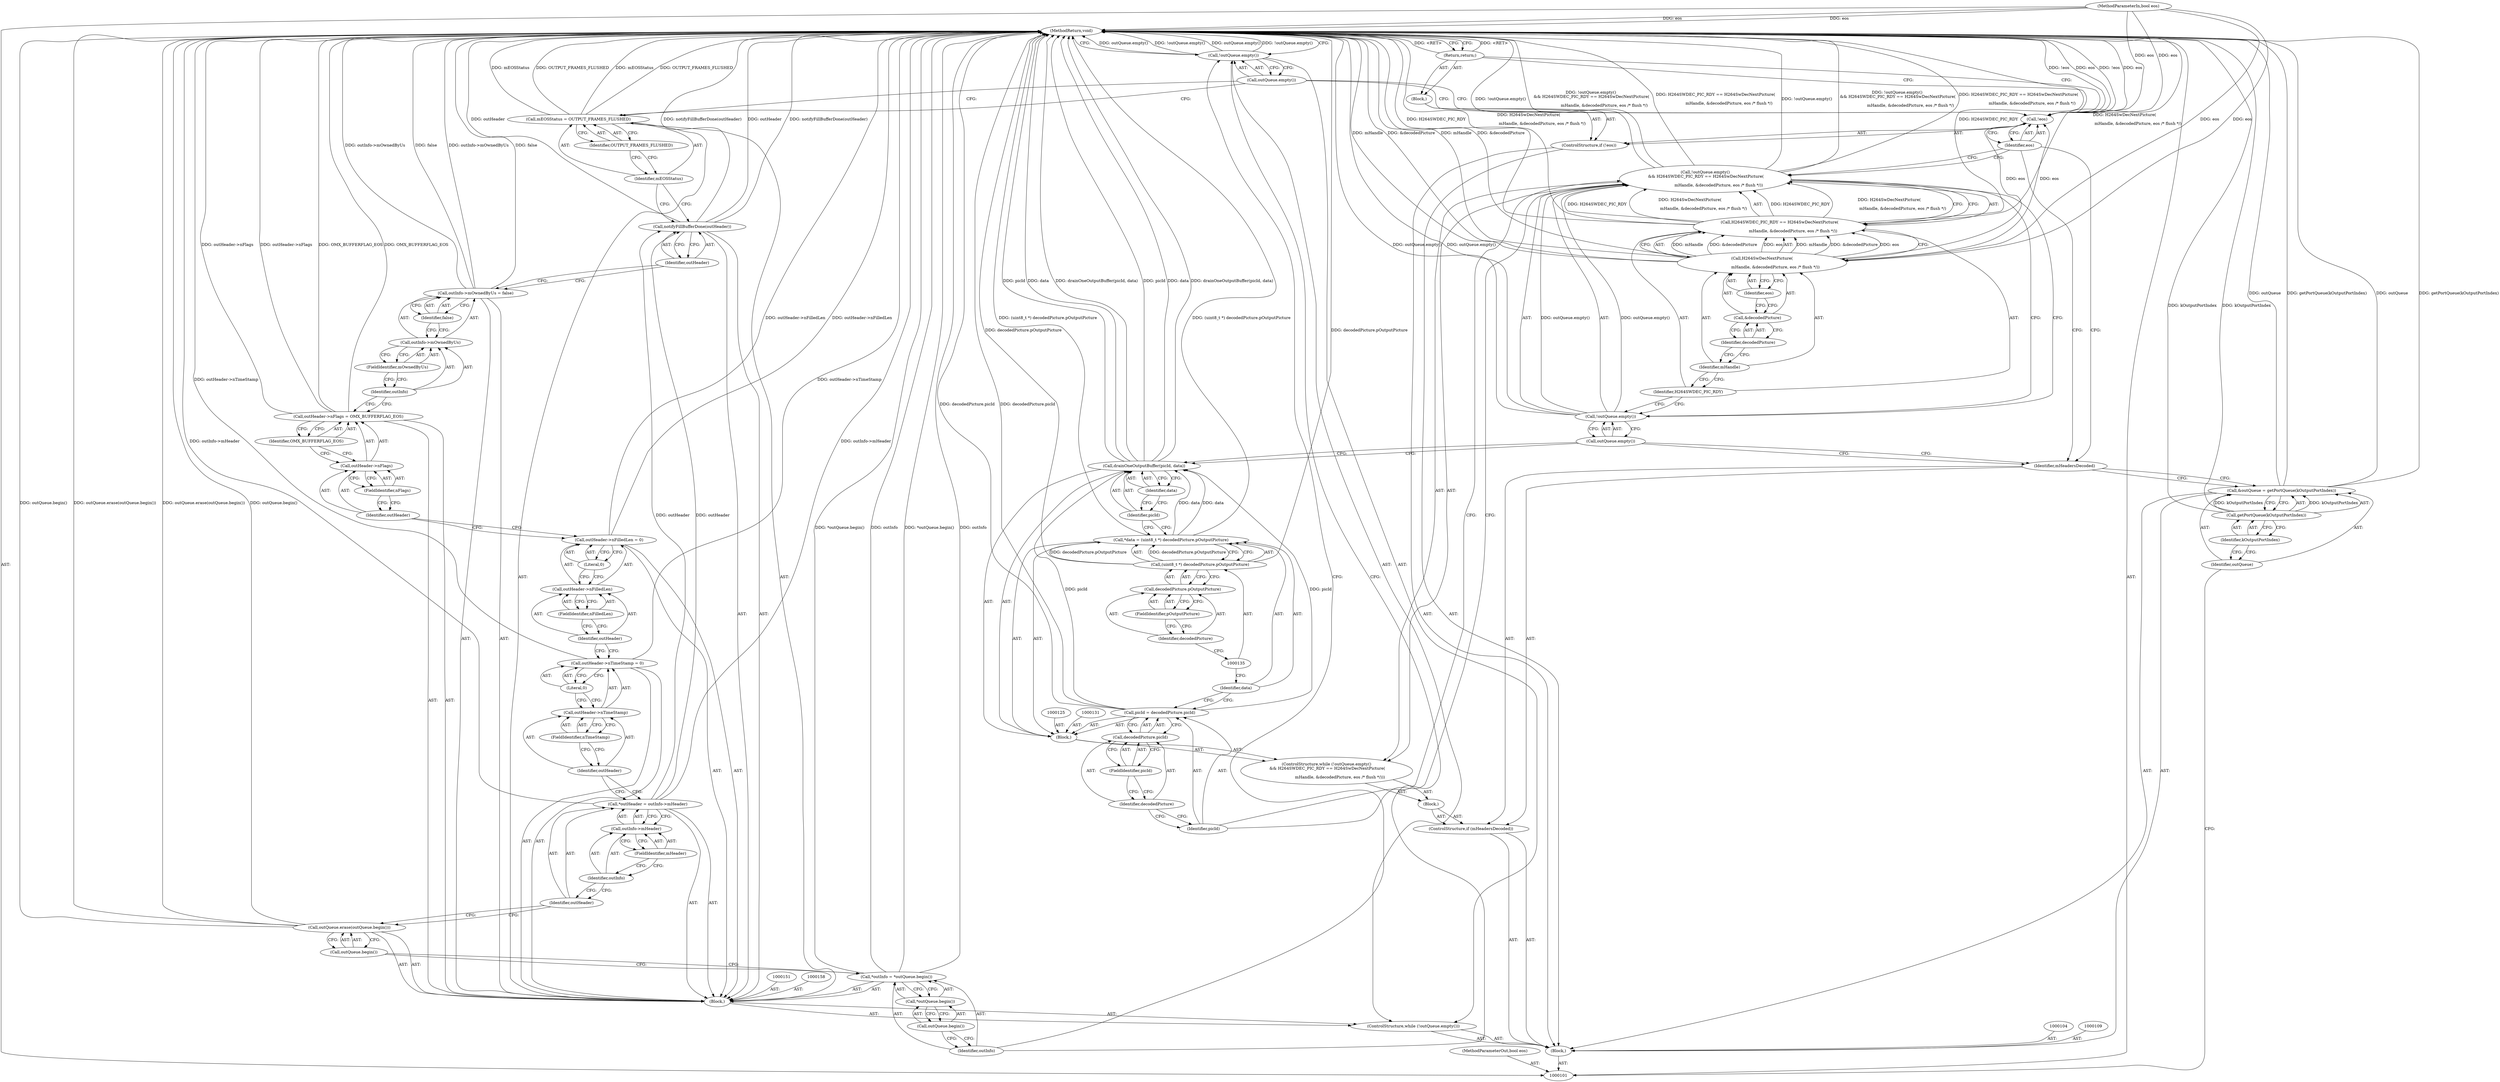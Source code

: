 digraph "1_Android_d2f47191538837e796e2b10c1ff7e1ee35f6e0ab_0" {
"1000189" [label="(MethodReturn,void)"];
"1000102" [label="(MethodParameterIn,bool eos)"];
"1000272" [label="(MethodParameterOut,bool eos)"];
"1000103" [label="(Block,)"];
"1000126" [label="(Call,picId = decodedPicture.picId)"];
"1000127" [label="(Identifier,picId)"];
"1000128" [label="(Call,decodedPicture.picId)"];
"1000129" [label="(Identifier,decodedPicture)"];
"1000130" [label="(FieldIdentifier,picId)"];
"1000124" [label="(Block,)"];
"1000132" [label="(Call,*data = (uint8_t *) decodedPicture.pOutputPicture)"];
"1000133" [label="(Identifier,data)"];
"1000134" [label="(Call,(uint8_t *) decodedPicture.pOutputPicture)"];
"1000136" [label="(Call,decodedPicture.pOutputPicture)"];
"1000137" [label="(Identifier,decodedPicture)"];
"1000138" [label="(FieldIdentifier,pOutputPicture)"];
"1000139" [label="(Call,drainOneOutputBuffer(picId, data))"];
"1000140" [label="(Identifier,picId)"];
"1000141" [label="(Identifier,data)"];
"1000142" [label="(ControlStructure,if (!eos))"];
"1000145" [label="(Block,)"];
"1000143" [label="(Call,!eos)"];
"1000144" [label="(Identifier,eos)"];
"1000146" [label="(Return,return;)"];
"1000105" [label="(Call,&outQueue = getPortQueue(kOutputPortIndex))"];
"1000106" [label="(Identifier,outQueue)"];
"1000107" [label="(Call,getPortQueue(kOutputPortIndex))"];
"1000108" [label="(Identifier,kOutputPortIndex)"];
"1000147" [label="(ControlStructure,while (!outQueue.empty()))"];
"1000148" [label="(Call,!outQueue.empty())"];
"1000149" [label="(Call,outQueue.empty())"];
"1000152" [label="(Call,*outInfo = *outQueue.begin())"];
"1000153" [label="(Identifier,outInfo)"];
"1000154" [label="(Call,*outQueue.begin())"];
"1000155" [label="(Call,outQueue.begin())"];
"1000157" [label="(Call,outQueue.begin())"];
"1000156" [label="(Call,outQueue.erase(outQueue.begin()))"];
"1000159" [label="(Call,*outHeader = outInfo->mHeader)"];
"1000160" [label="(Identifier,outHeader)"];
"1000161" [label="(Call,outInfo->mHeader)"];
"1000162" [label="(Identifier,outInfo)"];
"1000163" [label="(FieldIdentifier,mHeader)"];
"1000150" [label="(Block,)"];
"1000167" [label="(FieldIdentifier,nTimeStamp)"];
"1000168" [label="(Literal,0)"];
"1000164" [label="(Call,outHeader->nTimeStamp = 0)"];
"1000165" [label="(Call,outHeader->nTimeStamp)"];
"1000166" [label="(Identifier,outHeader)"];
"1000172" [label="(FieldIdentifier,nFilledLen)"];
"1000173" [label="(Literal,0)"];
"1000169" [label="(Call,outHeader->nFilledLen = 0)"];
"1000170" [label="(Call,outHeader->nFilledLen)"];
"1000171" [label="(Identifier,outHeader)"];
"1000177" [label="(FieldIdentifier,nFlags)"];
"1000178" [label="(Identifier,OMX_BUFFERFLAG_EOS)"];
"1000174" [label="(Call,outHeader->nFlags = OMX_BUFFERFLAG_EOS)"];
"1000175" [label="(Call,outHeader->nFlags)"];
"1000176" [label="(Identifier,outHeader)"];
"1000182" [label="(FieldIdentifier,mOwnedByUs)"];
"1000183" [label="(Identifier,false)"];
"1000179" [label="(Call,outInfo->mOwnedByUs = false)"];
"1000180" [label="(Call,outInfo->mOwnedByUs)"];
"1000181" [label="(Identifier,outInfo)"];
"1000185" [label="(Identifier,outHeader)"];
"1000184" [label="(Call,notifyFillBufferDone(outHeader))"];
"1000188" [label="(Identifier,OUTPUT_FRAMES_FLUSHED)"];
"1000186" [label="(Call,mEOSStatus = OUTPUT_FRAMES_FLUSHED)"];
"1000187" [label="(Identifier,mEOSStatus)"];
"1000110" [label="(ControlStructure,if (mHeadersDecoded))"];
"1000112" [label="(Block,)"];
"1000111" [label="(Identifier,mHeadersDecoded)"];
"1000113" [label="(ControlStructure,while (!outQueue.empty()\n && H264SWDEC_PIC_RDY == H264SwDecNextPicture(\n\n                     mHandle, &decodedPicture, eos /* flush */)))"];
"1000114" [label="(Call,!outQueue.empty()\n && H264SWDEC_PIC_RDY == H264SwDecNextPicture(\n\n                     mHandle, &decodedPicture, eos /* flush */))"];
"1000115" [label="(Call,!outQueue.empty())"];
"1000116" [label="(Call,outQueue.empty())"];
"1000119" [label="(Call,H264SwDecNextPicture(\n\n                     mHandle, &decodedPicture, eos /* flush */))"];
"1000117" [label="(Call,H264SWDEC_PIC_RDY == H264SwDecNextPicture(\n\n                     mHandle, &decodedPicture, eos /* flush */))"];
"1000118" [label="(Identifier,H264SWDEC_PIC_RDY)"];
"1000120" [label="(Identifier,mHandle)"];
"1000121" [label="(Call,&decodedPicture)"];
"1000122" [label="(Identifier,decodedPicture)"];
"1000123" [label="(Identifier,eos)"];
"1000189" -> "1000101"  [label="AST: "];
"1000189" -> "1000146"  [label="CFG: "];
"1000189" -> "1000148"  [label="CFG: "];
"1000146" -> "1000189"  [label="DDG: <RET>"];
"1000186" -> "1000189"  [label="DDG: mEOSStatus"];
"1000186" -> "1000189"  [label="DDG: OUTPUT_FRAMES_FLUSHED"];
"1000107" -> "1000189"  [label="DDG: kOutputPortIndex"];
"1000184" -> "1000189"  [label="DDG: outHeader"];
"1000184" -> "1000189"  [label="DDG: notifyFillBufferDone(outHeader)"];
"1000105" -> "1000189"  [label="DDG: getPortQueue(kOutputPortIndex)"];
"1000105" -> "1000189"  [label="DDG: outQueue"];
"1000156" -> "1000189"  [label="DDG: outQueue.begin()"];
"1000156" -> "1000189"  [label="DDG: outQueue.erase(outQueue.begin())"];
"1000114" -> "1000189"  [label="DDG: !outQueue.empty()\n && H264SWDEC_PIC_RDY == H264SwDecNextPicture(\n\n                     mHandle, &decodedPicture, eos /* flush */)"];
"1000114" -> "1000189"  [label="DDG: H264SWDEC_PIC_RDY == H264SwDecNextPicture(\n\n                     mHandle, &decodedPicture, eos /* flush */)"];
"1000114" -> "1000189"  [label="DDG: !outQueue.empty()"];
"1000152" -> "1000189"  [label="DDG: outInfo"];
"1000152" -> "1000189"  [label="DDG: *outQueue.begin()"];
"1000117" -> "1000189"  [label="DDG: H264SWDEC_PIC_RDY"];
"1000117" -> "1000189"  [label="DDG: H264SwDecNextPicture(\n\n                     mHandle, &decodedPicture, eos /* flush */)"];
"1000102" -> "1000189"  [label="DDG: eos"];
"1000119" -> "1000189"  [label="DDG: mHandle"];
"1000119" -> "1000189"  [label="DDG: &decodedPicture"];
"1000169" -> "1000189"  [label="DDG: outHeader->nFilledLen"];
"1000164" -> "1000189"  [label="DDG: outHeader->nTimeStamp"];
"1000174" -> "1000189"  [label="DDG: OMX_BUFFERFLAG_EOS"];
"1000174" -> "1000189"  [label="DDG: outHeader->nFlags"];
"1000139" -> "1000189"  [label="DDG: data"];
"1000139" -> "1000189"  [label="DDG: drainOneOutputBuffer(picId, data)"];
"1000139" -> "1000189"  [label="DDG: picId"];
"1000143" -> "1000189"  [label="DDG: eos"];
"1000143" -> "1000189"  [label="DDG: !eos"];
"1000132" -> "1000189"  [label="DDG: (uint8_t *) decodedPicture.pOutputPicture"];
"1000179" -> "1000189"  [label="DDG: outInfo->mOwnedByUs"];
"1000179" -> "1000189"  [label="DDG: false"];
"1000148" -> "1000189"  [label="DDG: outQueue.empty()"];
"1000148" -> "1000189"  [label="DDG: !outQueue.empty()"];
"1000134" -> "1000189"  [label="DDG: decodedPicture.pOutputPicture"];
"1000126" -> "1000189"  [label="DDG: decodedPicture.picId"];
"1000159" -> "1000189"  [label="DDG: outInfo->mHeader"];
"1000115" -> "1000189"  [label="DDG: outQueue.empty()"];
"1000102" -> "1000101"  [label="AST: "];
"1000102" -> "1000189"  [label="DDG: eos"];
"1000102" -> "1000119"  [label="DDG: eos"];
"1000102" -> "1000143"  [label="DDG: eos"];
"1000272" -> "1000101"  [label="AST: "];
"1000103" -> "1000101"  [label="AST: "];
"1000104" -> "1000103"  [label="AST: "];
"1000105" -> "1000103"  [label="AST: "];
"1000109" -> "1000103"  [label="AST: "];
"1000110" -> "1000103"  [label="AST: "];
"1000142" -> "1000103"  [label="AST: "];
"1000147" -> "1000103"  [label="AST: "];
"1000126" -> "1000124"  [label="AST: "];
"1000126" -> "1000128"  [label="CFG: "];
"1000127" -> "1000126"  [label="AST: "];
"1000128" -> "1000126"  [label="AST: "];
"1000133" -> "1000126"  [label="CFG: "];
"1000126" -> "1000189"  [label="DDG: decodedPicture.picId"];
"1000126" -> "1000139"  [label="DDG: picId"];
"1000127" -> "1000126"  [label="AST: "];
"1000127" -> "1000114"  [label="CFG: "];
"1000129" -> "1000127"  [label="CFG: "];
"1000128" -> "1000126"  [label="AST: "];
"1000128" -> "1000130"  [label="CFG: "];
"1000129" -> "1000128"  [label="AST: "];
"1000130" -> "1000128"  [label="AST: "];
"1000126" -> "1000128"  [label="CFG: "];
"1000129" -> "1000128"  [label="AST: "];
"1000129" -> "1000127"  [label="CFG: "];
"1000130" -> "1000129"  [label="CFG: "];
"1000130" -> "1000128"  [label="AST: "];
"1000130" -> "1000129"  [label="CFG: "];
"1000128" -> "1000130"  [label="CFG: "];
"1000124" -> "1000113"  [label="AST: "];
"1000125" -> "1000124"  [label="AST: "];
"1000126" -> "1000124"  [label="AST: "];
"1000131" -> "1000124"  [label="AST: "];
"1000132" -> "1000124"  [label="AST: "];
"1000139" -> "1000124"  [label="AST: "];
"1000132" -> "1000124"  [label="AST: "];
"1000132" -> "1000134"  [label="CFG: "];
"1000133" -> "1000132"  [label="AST: "];
"1000134" -> "1000132"  [label="AST: "];
"1000140" -> "1000132"  [label="CFG: "];
"1000132" -> "1000189"  [label="DDG: (uint8_t *) decodedPicture.pOutputPicture"];
"1000134" -> "1000132"  [label="DDG: decodedPicture.pOutputPicture"];
"1000132" -> "1000139"  [label="DDG: data"];
"1000133" -> "1000132"  [label="AST: "];
"1000133" -> "1000126"  [label="CFG: "];
"1000135" -> "1000133"  [label="CFG: "];
"1000134" -> "1000132"  [label="AST: "];
"1000134" -> "1000136"  [label="CFG: "];
"1000135" -> "1000134"  [label="AST: "];
"1000136" -> "1000134"  [label="AST: "];
"1000132" -> "1000134"  [label="CFG: "];
"1000134" -> "1000189"  [label="DDG: decodedPicture.pOutputPicture"];
"1000134" -> "1000132"  [label="DDG: decodedPicture.pOutputPicture"];
"1000136" -> "1000134"  [label="AST: "];
"1000136" -> "1000138"  [label="CFG: "];
"1000137" -> "1000136"  [label="AST: "];
"1000138" -> "1000136"  [label="AST: "];
"1000134" -> "1000136"  [label="CFG: "];
"1000137" -> "1000136"  [label="AST: "];
"1000137" -> "1000135"  [label="CFG: "];
"1000138" -> "1000137"  [label="CFG: "];
"1000138" -> "1000136"  [label="AST: "];
"1000138" -> "1000137"  [label="CFG: "];
"1000136" -> "1000138"  [label="CFG: "];
"1000139" -> "1000124"  [label="AST: "];
"1000139" -> "1000141"  [label="CFG: "];
"1000140" -> "1000139"  [label="AST: "];
"1000141" -> "1000139"  [label="AST: "];
"1000116" -> "1000139"  [label="CFG: "];
"1000139" -> "1000189"  [label="DDG: data"];
"1000139" -> "1000189"  [label="DDG: drainOneOutputBuffer(picId, data)"];
"1000139" -> "1000189"  [label="DDG: picId"];
"1000126" -> "1000139"  [label="DDG: picId"];
"1000132" -> "1000139"  [label="DDG: data"];
"1000140" -> "1000139"  [label="AST: "];
"1000140" -> "1000132"  [label="CFG: "];
"1000141" -> "1000140"  [label="CFG: "];
"1000141" -> "1000139"  [label="AST: "];
"1000141" -> "1000140"  [label="CFG: "];
"1000139" -> "1000141"  [label="CFG: "];
"1000142" -> "1000103"  [label="AST: "];
"1000143" -> "1000142"  [label="AST: "];
"1000145" -> "1000142"  [label="AST: "];
"1000145" -> "1000142"  [label="AST: "];
"1000146" -> "1000145"  [label="AST: "];
"1000143" -> "1000142"  [label="AST: "];
"1000143" -> "1000144"  [label="CFG: "];
"1000144" -> "1000143"  [label="AST: "];
"1000146" -> "1000143"  [label="CFG: "];
"1000149" -> "1000143"  [label="CFG: "];
"1000143" -> "1000189"  [label="DDG: eos"];
"1000143" -> "1000189"  [label="DDG: !eos"];
"1000119" -> "1000143"  [label="DDG: eos"];
"1000102" -> "1000143"  [label="DDG: eos"];
"1000144" -> "1000143"  [label="AST: "];
"1000144" -> "1000114"  [label="CFG: "];
"1000144" -> "1000111"  [label="CFG: "];
"1000143" -> "1000144"  [label="CFG: "];
"1000146" -> "1000145"  [label="AST: "];
"1000146" -> "1000143"  [label="CFG: "];
"1000189" -> "1000146"  [label="CFG: "];
"1000146" -> "1000189"  [label="DDG: <RET>"];
"1000105" -> "1000103"  [label="AST: "];
"1000105" -> "1000107"  [label="CFG: "];
"1000106" -> "1000105"  [label="AST: "];
"1000107" -> "1000105"  [label="AST: "];
"1000111" -> "1000105"  [label="CFG: "];
"1000105" -> "1000189"  [label="DDG: getPortQueue(kOutputPortIndex)"];
"1000105" -> "1000189"  [label="DDG: outQueue"];
"1000107" -> "1000105"  [label="DDG: kOutputPortIndex"];
"1000106" -> "1000105"  [label="AST: "];
"1000106" -> "1000101"  [label="CFG: "];
"1000108" -> "1000106"  [label="CFG: "];
"1000107" -> "1000105"  [label="AST: "];
"1000107" -> "1000108"  [label="CFG: "];
"1000108" -> "1000107"  [label="AST: "];
"1000105" -> "1000107"  [label="CFG: "];
"1000107" -> "1000189"  [label="DDG: kOutputPortIndex"];
"1000107" -> "1000105"  [label="DDG: kOutputPortIndex"];
"1000108" -> "1000107"  [label="AST: "];
"1000108" -> "1000106"  [label="CFG: "];
"1000107" -> "1000108"  [label="CFG: "];
"1000147" -> "1000103"  [label="AST: "];
"1000148" -> "1000147"  [label="AST: "];
"1000150" -> "1000147"  [label="AST: "];
"1000148" -> "1000147"  [label="AST: "];
"1000148" -> "1000149"  [label="CFG: "];
"1000149" -> "1000148"  [label="AST: "];
"1000153" -> "1000148"  [label="CFG: "];
"1000189" -> "1000148"  [label="CFG: "];
"1000148" -> "1000189"  [label="DDG: outQueue.empty()"];
"1000148" -> "1000189"  [label="DDG: !outQueue.empty()"];
"1000149" -> "1000148"  [label="AST: "];
"1000149" -> "1000186"  [label="CFG: "];
"1000149" -> "1000143"  [label="CFG: "];
"1000148" -> "1000149"  [label="CFG: "];
"1000152" -> "1000150"  [label="AST: "];
"1000152" -> "1000154"  [label="CFG: "];
"1000153" -> "1000152"  [label="AST: "];
"1000154" -> "1000152"  [label="AST: "];
"1000157" -> "1000152"  [label="CFG: "];
"1000152" -> "1000189"  [label="DDG: outInfo"];
"1000152" -> "1000189"  [label="DDG: *outQueue.begin()"];
"1000153" -> "1000152"  [label="AST: "];
"1000153" -> "1000148"  [label="CFG: "];
"1000155" -> "1000153"  [label="CFG: "];
"1000154" -> "1000152"  [label="AST: "];
"1000154" -> "1000155"  [label="CFG: "];
"1000155" -> "1000154"  [label="AST: "];
"1000152" -> "1000154"  [label="CFG: "];
"1000155" -> "1000154"  [label="AST: "];
"1000155" -> "1000153"  [label="CFG: "];
"1000154" -> "1000155"  [label="CFG: "];
"1000157" -> "1000156"  [label="AST: "];
"1000157" -> "1000152"  [label="CFG: "];
"1000156" -> "1000157"  [label="CFG: "];
"1000156" -> "1000150"  [label="AST: "];
"1000156" -> "1000157"  [label="CFG: "];
"1000157" -> "1000156"  [label="AST: "];
"1000160" -> "1000156"  [label="CFG: "];
"1000156" -> "1000189"  [label="DDG: outQueue.begin()"];
"1000156" -> "1000189"  [label="DDG: outQueue.erase(outQueue.begin())"];
"1000159" -> "1000150"  [label="AST: "];
"1000159" -> "1000161"  [label="CFG: "];
"1000160" -> "1000159"  [label="AST: "];
"1000161" -> "1000159"  [label="AST: "];
"1000166" -> "1000159"  [label="CFG: "];
"1000159" -> "1000189"  [label="DDG: outInfo->mHeader"];
"1000159" -> "1000184"  [label="DDG: outHeader"];
"1000160" -> "1000159"  [label="AST: "];
"1000160" -> "1000156"  [label="CFG: "];
"1000162" -> "1000160"  [label="CFG: "];
"1000161" -> "1000159"  [label="AST: "];
"1000161" -> "1000163"  [label="CFG: "];
"1000162" -> "1000161"  [label="AST: "];
"1000163" -> "1000161"  [label="AST: "];
"1000159" -> "1000161"  [label="CFG: "];
"1000162" -> "1000161"  [label="AST: "];
"1000162" -> "1000160"  [label="CFG: "];
"1000163" -> "1000162"  [label="CFG: "];
"1000163" -> "1000161"  [label="AST: "];
"1000163" -> "1000162"  [label="CFG: "];
"1000161" -> "1000163"  [label="CFG: "];
"1000150" -> "1000147"  [label="AST: "];
"1000151" -> "1000150"  [label="AST: "];
"1000152" -> "1000150"  [label="AST: "];
"1000156" -> "1000150"  [label="AST: "];
"1000158" -> "1000150"  [label="AST: "];
"1000159" -> "1000150"  [label="AST: "];
"1000164" -> "1000150"  [label="AST: "];
"1000169" -> "1000150"  [label="AST: "];
"1000174" -> "1000150"  [label="AST: "];
"1000179" -> "1000150"  [label="AST: "];
"1000184" -> "1000150"  [label="AST: "];
"1000186" -> "1000150"  [label="AST: "];
"1000167" -> "1000165"  [label="AST: "];
"1000167" -> "1000166"  [label="CFG: "];
"1000165" -> "1000167"  [label="CFG: "];
"1000168" -> "1000164"  [label="AST: "];
"1000168" -> "1000165"  [label="CFG: "];
"1000164" -> "1000168"  [label="CFG: "];
"1000164" -> "1000150"  [label="AST: "];
"1000164" -> "1000168"  [label="CFG: "];
"1000165" -> "1000164"  [label="AST: "];
"1000168" -> "1000164"  [label="AST: "];
"1000171" -> "1000164"  [label="CFG: "];
"1000164" -> "1000189"  [label="DDG: outHeader->nTimeStamp"];
"1000165" -> "1000164"  [label="AST: "];
"1000165" -> "1000167"  [label="CFG: "];
"1000166" -> "1000165"  [label="AST: "];
"1000167" -> "1000165"  [label="AST: "];
"1000168" -> "1000165"  [label="CFG: "];
"1000166" -> "1000165"  [label="AST: "];
"1000166" -> "1000159"  [label="CFG: "];
"1000167" -> "1000166"  [label="CFG: "];
"1000172" -> "1000170"  [label="AST: "];
"1000172" -> "1000171"  [label="CFG: "];
"1000170" -> "1000172"  [label="CFG: "];
"1000173" -> "1000169"  [label="AST: "];
"1000173" -> "1000170"  [label="CFG: "];
"1000169" -> "1000173"  [label="CFG: "];
"1000169" -> "1000150"  [label="AST: "];
"1000169" -> "1000173"  [label="CFG: "];
"1000170" -> "1000169"  [label="AST: "];
"1000173" -> "1000169"  [label="AST: "];
"1000176" -> "1000169"  [label="CFG: "];
"1000169" -> "1000189"  [label="DDG: outHeader->nFilledLen"];
"1000170" -> "1000169"  [label="AST: "];
"1000170" -> "1000172"  [label="CFG: "];
"1000171" -> "1000170"  [label="AST: "];
"1000172" -> "1000170"  [label="AST: "];
"1000173" -> "1000170"  [label="CFG: "];
"1000171" -> "1000170"  [label="AST: "];
"1000171" -> "1000164"  [label="CFG: "];
"1000172" -> "1000171"  [label="CFG: "];
"1000177" -> "1000175"  [label="AST: "];
"1000177" -> "1000176"  [label="CFG: "];
"1000175" -> "1000177"  [label="CFG: "];
"1000178" -> "1000174"  [label="AST: "];
"1000178" -> "1000175"  [label="CFG: "];
"1000174" -> "1000178"  [label="CFG: "];
"1000174" -> "1000150"  [label="AST: "];
"1000174" -> "1000178"  [label="CFG: "];
"1000175" -> "1000174"  [label="AST: "];
"1000178" -> "1000174"  [label="AST: "];
"1000181" -> "1000174"  [label="CFG: "];
"1000174" -> "1000189"  [label="DDG: OMX_BUFFERFLAG_EOS"];
"1000174" -> "1000189"  [label="DDG: outHeader->nFlags"];
"1000175" -> "1000174"  [label="AST: "];
"1000175" -> "1000177"  [label="CFG: "];
"1000176" -> "1000175"  [label="AST: "];
"1000177" -> "1000175"  [label="AST: "];
"1000178" -> "1000175"  [label="CFG: "];
"1000176" -> "1000175"  [label="AST: "];
"1000176" -> "1000169"  [label="CFG: "];
"1000177" -> "1000176"  [label="CFG: "];
"1000182" -> "1000180"  [label="AST: "];
"1000182" -> "1000181"  [label="CFG: "];
"1000180" -> "1000182"  [label="CFG: "];
"1000183" -> "1000179"  [label="AST: "];
"1000183" -> "1000180"  [label="CFG: "];
"1000179" -> "1000183"  [label="CFG: "];
"1000179" -> "1000150"  [label="AST: "];
"1000179" -> "1000183"  [label="CFG: "];
"1000180" -> "1000179"  [label="AST: "];
"1000183" -> "1000179"  [label="AST: "];
"1000185" -> "1000179"  [label="CFG: "];
"1000179" -> "1000189"  [label="DDG: outInfo->mOwnedByUs"];
"1000179" -> "1000189"  [label="DDG: false"];
"1000180" -> "1000179"  [label="AST: "];
"1000180" -> "1000182"  [label="CFG: "];
"1000181" -> "1000180"  [label="AST: "];
"1000182" -> "1000180"  [label="AST: "];
"1000183" -> "1000180"  [label="CFG: "];
"1000181" -> "1000180"  [label="AST: "];
"1000181" -> "1000174"  [label="CFG: "];
"1000182" -> "1000181"  [label="CFG: "];
"1000185" -> "1000184"  [label="AST: "];
"1000185" -> "1000179"  [label="CFG: "];
"1000184" -> "1000185"  [label="CFG: "];
"1000184" -> "1000150"  [label="AST: "];
"1000184" -> "1000185"  [label="CFG: "];
"1000185" -> "1000184"  [label="AST: "];
"1000187" -> "1000184"  [label="CFG: "];
"1000184" -> "1000189"  [label="DDG: outHeader"];
"1000184" -> "1000189"  [label="DDG: notifyFillBufferDone(outHeader)"];
"1000159" -> "1000184"  [label="DDG: outHeader"];
"1000188" -> "1000186"  [label="AST: "];
"1000188" -> "1000187"  [label="CFG: "];
"1000186" -> "1000188"  [label="CFG: "];
"1000186" -> "1000150"  [label="AST: "];
"1000186" -> "1000188"  [label="CFG: "];
"1000187" -> "1000186"  [label="AST: "];
"1000188" -> "1000186"  [label="AST: "];
"1000149" -> "1000186"  [label="CFG: "];
"1000186" -> "1000189"  [label="DDG: mEOSStatus"];
"1000186" -> "1000189"  [label="DDG: OUTPUT_FRAMES_FLUSHED"];
"1000187" -> "1000186"  [label="AST: "];
"1000187" -> "1000184"  [label="CFG: "];
"1000188" -> "1000187"  [label="CFG: "];
"1000110" -> "1000103"  [label="AST: "];
"1000111" -> "1000110"  [label="AST: "];
"1000112" -> "1000110"  [label="AST: "];
"1000112" -> "1000110"  [label="AST: "];
"1000113" -> "1000112"  [label="AST: "];
"1000111" -> "1000110"  [label="AST: "];
"1000111" -> "1000105"  [label="CFG: "];
"1000116" -> "1000111"  [label="CFG: "];
"1000144" -> "1000111"  [label="CFG: "];
"1000113" -> "1000112"  [label="AST: "];
"1000114" -> "1000113"  [label="AST: "];
"1000124" -> "1000113"  [label="AST: "];
"1000114" -> "1000113"  [label="AST: "];
"1000114" -> "1000115"  [label="CFG: "];
"1000114" -> "1000117"  [label="CFG: "];
"1000115" -> "1000114"  [label="AST: "];
"1000117" -> "1000114"  [label="AST: "];
"1000127" -> "1000114"  [label="CFG: "];
"1000144" -> "1000114"  [label="CFG: "];
"1000114" -> "1000189"  [label="DDG: !outQueue.empty()\n && H264SWDEC_PIC_RDY == H264SwDecNextPicture(\n\n                     mHandle, &decodedPicture, eos /* flush */)"];
"1000114" -> "1000189"  [label="DDG: H264SWDEC_PIC_RDY == H264SwDecNextPicture(\n\n                     mHandle, &decodedPicture, eos /* flush */)"];
"1000114" -> "1000189"  [label="DDG: !outQueue.empty()"];
"1000115" -> "1000114"  [label="DDG: outQueue.empty()"];
"1000117" -> "1000114"  [label="DDG: H264SWDEC_PIC_RDY"];
"1000117" -> "1000114"  [label="DDG: H264SwDecNextPicture(\n\n                     mHandle, &decodedPicture, eos /* flush */)"];
"1000115" -> "1000114"  [label="AST: "];
"1000115" -> "1000116"  [label="CFG: "];
"1000116" -> "1000115"  [label="AST: "];
"1000118" -> "1000115"  [label="CFG: "];
"1000114" -> "1000115"  [label="CFG: "];
"1000115" -> "1000189"  [label="DDG: outQueue.empty()"];
"1000115" -> "1000114"  [label="DDG: outQueue.empty()"];
"1000116" -> "1000115"  [label="AST: "];
"1000116" -> "1000111"  [label="CFG: "];
"1000116" -> "1000139"  [label="CFG: "];
"1000115" -> "1000116"  [label="CFG: "];
"1000119" -> "1000117"  [label="AST: "];
"1000119" -> "1000123"  [label="CFG: "];
"1000120" -> "1000119"  [label="AST: "];
"1000121" -> "1000119"  [label="AST: "];
"1000123" -> "1000119"  [label="AST: "];
"1000117" -> "1000119"  [label="CFG: "];
"1000119" -> "1000189"  [label="DDG: mHandle"];
"1000119" -> "1000189"  [label="DDG: &decodedPicture"];
"1000119" -> "1000117"  [label="DDG: mHandle"];
"1000119" -> "1000117"  [label="DDG: &decodedPicture"];
"1000119" -> "1000117"  [label="DDG: eos"];
"1000102" -> "1000119"  [label="DDG: eos"];
"1000119" -> "1000143"  [label="DDG: eos"];
"1000117" -> "1000114"  [label="AST: "];
"1000117" -> "1000119"  [label="CFG: "];
"1000118" -> "1000117"  [label="AST: "];
"1000119" -> "1000117"  [label="AST: "];
"1000114" -> "1000117"  [label="CFG: "];
"1000117" -> "1000189"  [label="DDG: H264SWDEC_PIC_RDY"];
"1000117" -> "1000189"  [label="DDG: H264SwDecNextPicture(\n\n                     mHandle, &decodedPicture, eos /* flush */)"];
"1000117" -> "1000114"  [label="DDG: H264SWDEC_PIC_RDY"];
"1000117" -> "1000114"  [label="DDG: H264SwDecNextPicture(\n\n                     mHandle, &decodedPicture, eos /* flush */)"];
"1000119" -> "1000117"  [label="DDG: mHandle"];
"1000119" -> "1000117"  [label="DDG: &decodedPicture"];
"1000119" -> "1000117"  [label="DDG: eos"];
"1000118" -> "1000117"  [label="AST: "];
"1000118" -> "1000115"  [label="CFG: "];
"1000120" -> "1000118"  [label="CFG: "];
"1000120" -> "1000119"  [label="AST: "];
"1000120" -> "1000118"  [label="CFG: "];
"1000122" -> "1000120"  [label="CFG: "];
"1000121" -> "1000119"  [label="AST: "];
"1000121" -> "1000122"  [label="CFG: "];
"1000122" -> "1000121"  [label="AST: "];
"1000123" -> "1000121"  [label="CFG: "];
"1000122" -> "1000121"  [label="AST: "];
"1000122" -> "1000120"  [label="CFG: "];
"1000121" -> "1000122"  [label="CFG: "];
"1000123" -> "1000119"  [label="AST: "];
"1000123" -> "1000121"  [label="CFG: "];
"1000119" -> "1000123"  [label="CFG: "];
}
